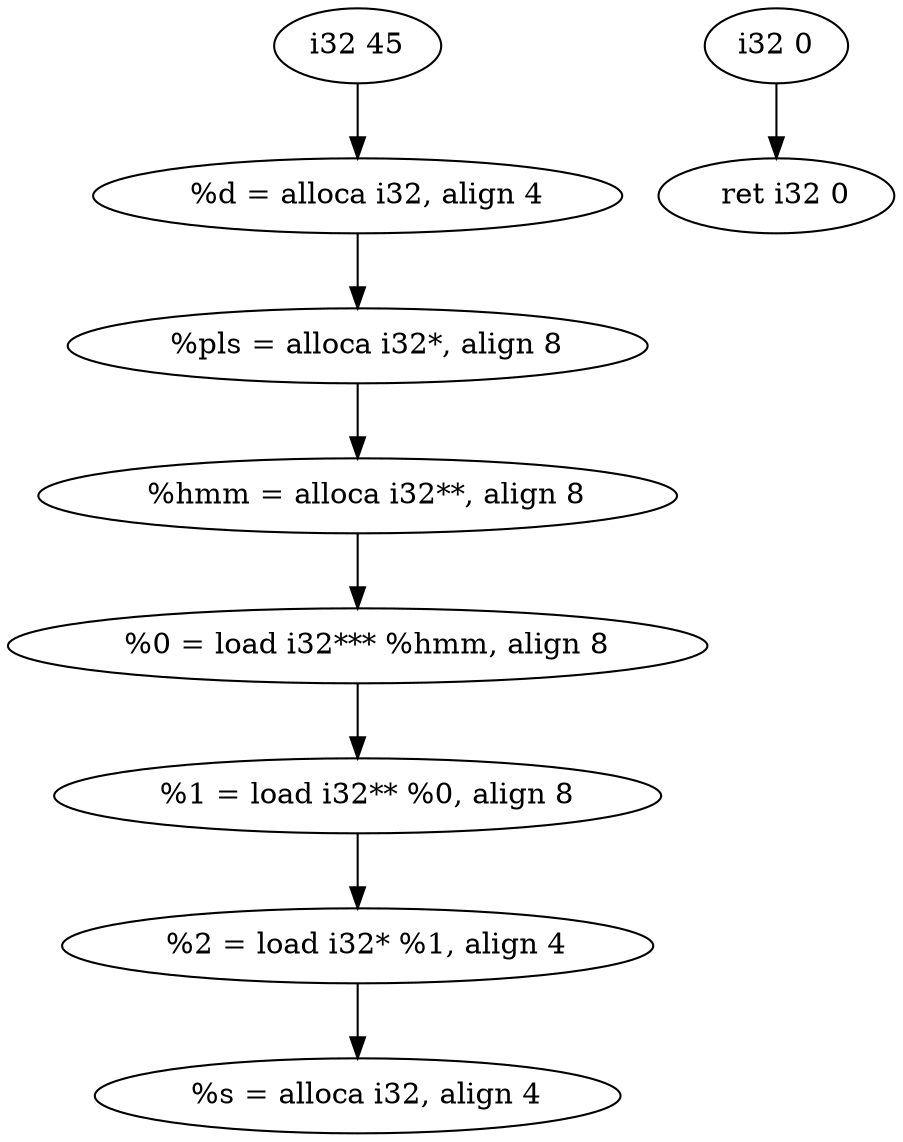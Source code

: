 digraph main{

"  %pls = alloca i32*, align 8";
"  %d = alloca i32, align 4";
"  %hmm = alloca i32**, align 8";
"  %s = alloca i32, align 4";
"i32 45" -> "  %d = alloca i32, align 4";
"  %d = alloca i32, align 4" -> "  %pls = alloca i32*, align 8";
"  %pls = alloca i32*, align 8" -> "  %hmm = alloca i32**, align 8";
"  %hmm = alloca i32**, align 8" -> "  %0 = load i32*** %hmm, align 8";
"  %0 = load i32*** %hmm, align 8" -> "  %1 = load i32** %0, align 8";
"  %1 = load i32** %0, align 8" -> "  %2 = load i32* %1, align 4";
"  %2 = load i32* %1, align 4" -> "  %s = alloca i32, align 4";
"i32 0" -> "  ret i32 0";

}
